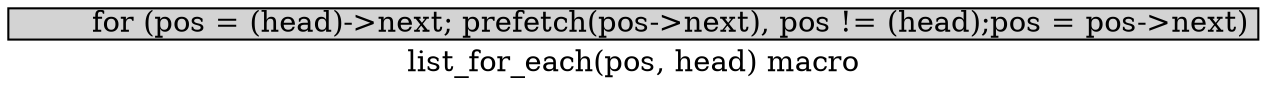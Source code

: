 digraph list_for_each{
        label="list_for_each(pos, head) macro";
        size="10,18";
        ratio=filled;
        
		node[style=filled, shape = box, margin="0.05,0.005",height="0.1",width="0.1"];

		for[label="	for (pos = (head)->next; prefetch(pos->next), pos != (head);pos = pos->next)"];
		
}
